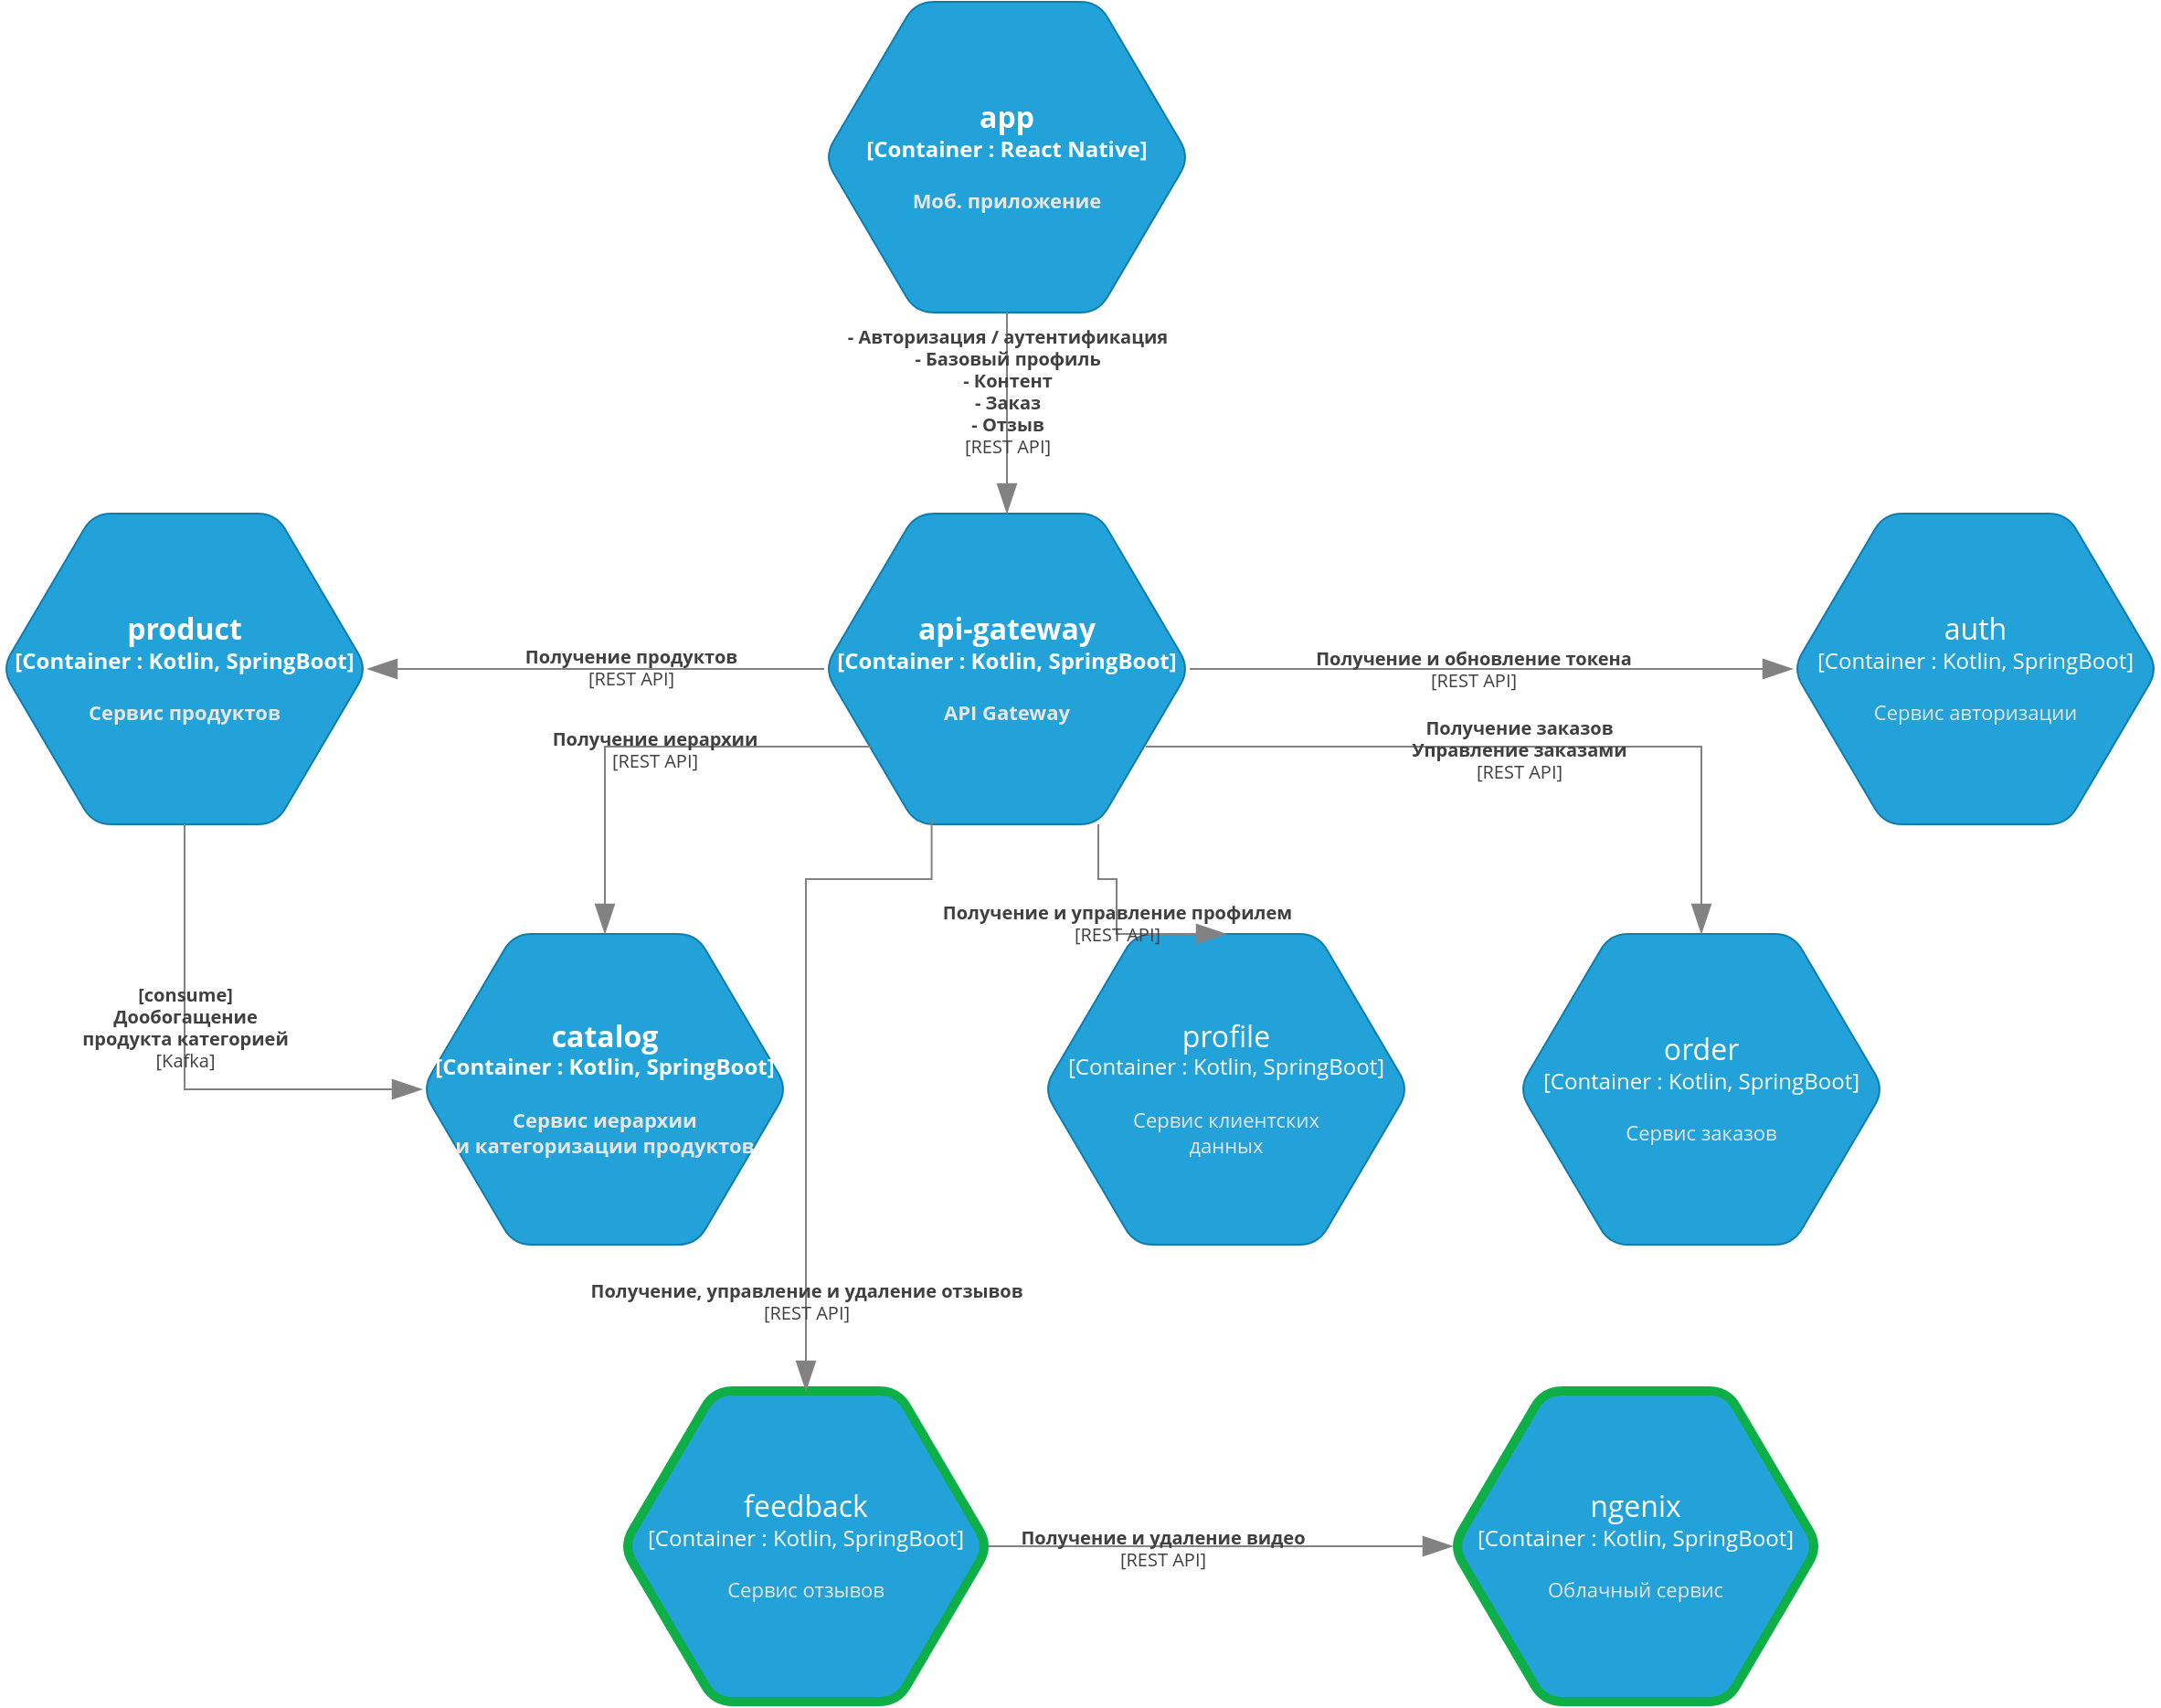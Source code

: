 <mxfile version="24.7.14">
  <diagram id="-5t1ZUr97IkeJ8Yv1GZE" name="Страница — 1">
    <mxGraphModel grid="1" page="1" gridSize="10" guides="1" tooltips="1" connect="1" arrows="1" fold="1" pageScale="1" pageWidth="827" pageHeight="1169" math="0" shadow="0">
      <root>
        <mxCell id="0" />
        <mxCell id="1" parent="0" />
        <object placeholders="1" c4Type="Relationship" c4Technology="REST API" c4Description="Получение продуктов" label="&lt;div style=&quot;text-align: left&quot;&gt;&lt;div style=&quot;text-align: center&quot;&gt;&lt;b&gt;%c4Description%&lt;/b&gt;&lt;/div&gt;&lt;div style=&quot;text-align: center&quot;&gt;[%c4Technology%]&lt;/div&gt;&lt;/div&gt;" id="FDDX-NDDX38mi1T4WzUE-5">
          <mxCell style="endArrow=blockThin;html=1;fontSize=10;fontColor=#404040;strokeWidth=1;endFill=1;strokeColor=#828282;elbow=vertical;metaEdit=1;endSize=14;startSize=14;jumpStyle=arc;jumpSize=16;rounded=0;labelBackgroundColor=none;labelBorderColor=none;fontFamily=Open Sans;fontSource=https%3A%2F%2Ffonts.googleapis.com%2Fcss%3Ffamily%3DOpen%2BSans;shape=connector;entryX=1;entryY=0.5;entryDx=0;entryDy=0;entryPerimeter=0;exitX=0;exitY=0.5;exitDx=0;exitDy=0;exitPerimeter=0;" edge="1" parent="1" source="hSGpxxj7y5QxquchO7KA-1" target="m5jGgpk4AVA-0VAhvVSC-1">
            <mxGeometry x="-0.152" y="-2" width="240" relative="1" as="geometry">
              <mxPoint x="1330" y="-717" as="sourcePoint" />
              <mxPoint x="730" y="-710" as="targetPoint" />
              <mxPoint as="offset" />
            </mxGeometry>
          </mxCell>
        </object>
        <object placeholders="1" c4Type="api-gateway" c4Container="Container " c4Technology="Kotlin, SpringBoot" c4Description="API Gateway" label="&lt;font style=&quot;font-size: 16px&quot;&gt;&lt;b&gt;%c4Type%&lt;/b&gt;&lt;/font&gt;&lt;div&gt;&lt;b&gt;[%c4Container%:&amp;nbsp;%c4Technology%]&lt;/b&gt;&lt;/div&gt;&lt;b&gt;&lt;br&gt;&lt;div&gt;&lt;font style=&quot;font-size: 11px&quot;&gt;&lt;font color=&quot;#E6E6E6&quot;&gt;%c4Description%&lt;/font&gt;&lt;/font&gt;&lt;/div&gt;&lt;/b&gt;" id="hSGpxxj7y5QxquchO7KA-1">
          <mxCell style="shape=hexagon;size=50;perimeter=hexagonPerimeter2;whiteSpace=wrap;html=1;fixedSize=1;rounded=1;labelBackgroundColor=none;fillColor=#23A2D9;fontSize=12;fontColor=#ffffff;align=center;strokeColor=#0E7DAD;metaEdit=1;points=[[0,0.5,0,0,0],[0.12,0.25,0,0,0],[0.13,0.75,0,0,0],[0.25,0,0,0,0],[0.25,1,0,0,0],[0.5,0,0,0,0],[0.5,1,0,0,0],[0.75,0,0,0,0],[0.75,1,0,0,0],[0.88,0.25,0,0,0],[0.88,0.75,0,0,0],[1,0.5,0,0,0]];resizable=0;fontFamily=Open Sans;fontSource=https%3A%2F%2Ffonts.googleapis.com%2Fcss%3Ffamily%3DOpen%2BSans;" vertex="1" parent="1">
            <mxGeometry x="1310" y="-760" width="200" height="170" as="geometry" />
          </mxCell>
        </object>
        <object placeholders="1" c4Type="app" c4Container="Container " c4Technology="React Native" c4Description="Моб. приложение" label="&lt;font style=&quot;font-size: 16px&quot;&gt;&lt;b&gt;%c4Type%&lt;/b&gt;&lt;/font&gt;&lt;div&gt;&lt;b&gt;[%c4Container%:&amp;nbsp;%c4Technology%]&lt;/b&gt;&lt;/div&gt;&lt;b&gt;&lt;br&gt;&lt;div&gt;&lt;font style=&quot;font-size: 11px&quot;&gt;&lt;font color=&quot;#E6E6E6&quot;&gt;%c4Description%&lt;/font&gt;&lt;/font&gt;&lt;/div&gt;&lt;/b&gt;" id="hSGpxxj7y5QxquchO7KA-2">
          <mxCell style="shape=hexagon;size=50;perimeter=hexagonPerimeter2;whiteSpace=wrap;html=1;fixedSize=1;rounded=1;labelBackgroundColor=none;fillColor=#23A2D9;fontSize=12;fontColor=#ffffff;align=center;strokeColor=#0E7DAD;metaEdit=1;points=[[0.5,0,0],[1,0.25,0],[1,0.5,0],[1,0.75,0],[0.5,1,0],[0,0.75,0],[0,0.5,0],[0,0.25,0]];resizable=0;fontFamily=Open Sans;fontSource=https%3A%2F%2Ffonts.googleapis.com%2Fcss%3Ffamily%3DOpen%2BSans;" vertex="1" parent="1">
            <mxGeometry x="1310" y="-1040" width="200" height="170" as="geometry" />
          </mxCell>
        </object>
        <object placeholders="1" c4Type="Relationship" c4Technology="REST API" c4Description="- Авторизация / аутентификация&#xa;- Базовый профиль&#xa;- Контент&#xa;- Заказ&#xa;- Отзыв" label="&lt;div style=&quot;text-align: left&quot;&gt;&lt;div style=&quot;text-align: center&quot;&gt;&lt;b&gt;%c4Description%&lt;/b&gt;&lt;/div&gt;&lt;div style=&quot;text-align: center&quot;&gt;[%c4Technology%]&lt;/div&gt;&lt;/div&gt;" id="hSGpxxj7y5QxquchO7KA-4">
          <mxCell style="endArrow=blockThin;html=1;fontSize=10;fontColor=#404040;strokeWidth=1;endFill=1;strokeColor=#828282;elbow=vertical;metaEdit=1;endSize=14;startSize=14;jumpStyle=arc;jumpSize=16;rounded=0;edgeStyle=orthogonalEdgeStyle;labelBackgroundColor=none;labelBorderColor=none;fontFamily=Open Sans;fontSource=https%3A%2F%2Ffonts.googleapis.com%2Fcss%3Ffamily%3DOpen%2BSans;shape=connector;exitX=0.5;exitY=1;exitDx=0;exitDy=0;exitPerimeter=0;entryX=0.5;entryY=0;entryDx=0;entryDy=0;entryPerimeter=0;" edge="1" parent="1" source="hSGpxxj7y5QxquchO7KA-2" target="hSGpxxj7y5QxquchO7KA-1">
            <mxGeometry x="-0.25" width="240" relative="1" as="geometry">
              <mxPoint x="1170" y="-954" as="sourcePoint" />
              <mxPoint x="1240" y="-550" as="targetPoint" />
              <mxPoint as="offset" />
              <Array as="points">
                <mxPoint x="1410" y="-830" />
                <mxPoint x="1410" y="-830" />
              </Array>
            </mxGeometry>
          </mxCell>
        </object>
        <object placeholders="1" c4Type="auth" c4Container="Container " c4Technology="Kotlin, SpringBoot" c4Description="Сервис авторизации" label="&lt;font style=&quot;font-size: 16px&quot;&gt;&lt;span&gt;%c4Type%&lt;/span&gt;&lt;/font&gt;&lt;div&gt;&lt;span&gt;[%c4Container%:&amp;nbsp;%c4Technology%]&lt;/span&gt;&lt;/div&gt;&lt;span&gt;&lt;br&gt;&lt;div&gt;&lt;font style=&quot;font-size: 11px&quot;&gt;&lt;font color=&quot;#E6E6E6&quot;&gt;%c4Description%&lt;/font&gt;&lt;/font&gt;&lt;/div&gt;&lt;/span&gt;" id="hSGpxxj7y5QxquchO7KA-5">
          <mxCell style="shape=hexagon;size=50;perimeter=hexagonPerimeter2;whiteSpace=wrap;html=1;fixedSize=1;rounded=1;labelBackgroundColor=none;fillColor=#23A2D9;fontSize=12;fontColor=#ffffff;align=center;strokeColor=#0E7DAD;metaEdit=1;points=[[0.5,0,0],[1,0.25,0],[1,0.5,0],[1,0.75,0],[0.5,1,0],[0,0.75,0],[0,0.5,0],[0,0.25,0]];resizable=0;fontFamily=Open Sans;fontSource=https%3A%2F%2Ffonts.googleapis.com%2Fcss%3Ffamily%3DOpen%2BSans;fontStyle=0" vertex="1" parent="1">
            <mxGeometry x="1840" y="-760" width="200" height="170" as="geometry" />
          </mxCell>
        </object>
        <object placeholders="1" c4Type="Relationship" c4Technology="REST API" c4Description="Получение и обновление токена" label="&lt;div style=&quot;text-align: left&quot;&gt;&lt;div style=&quot;text-align: center&quot;&gt;&lt;b&gt;%c4Description%&lt;/b&gt;&lt;/div&gt;&lt;div style=&quot;text-align: center&quot;&gt;[%c4Technology%]&lt;/div&gt;&lt;/div&gt;" id="hSGpxxj7y5QxquchO7KA-14">
          <mxCell style="endArrow=blockThin;html=1;fontSize=10;fontColor=#404040;strokeWidth=1;endFill=1;strokeColor=#828282;elbow=vertical;metaEdit=1;endSize=14;startSize=14;jumpStyle=arc;jumpSize=16;rounded=0;edgeStyle=orthogonalEdgeStyle;labelBackgroundColor=none;labelBorderColor=none;fontFamily=Open Sans;fontSource=https%3A%2F%2Ffonts.googleapis.com%2Fcss%3Ffamily%3DOpen%2BSans;shape=connector;exitX=1;exitY=0.5;exitDx=0;exitDy=0;exitPerimeter=0;entryX=0;entryY=0.5;entryDx=0;entryDy=0;entryPerimeter=0;" edge="1" parent="1" source="hSGpxxj7y5QxquchO7KA-1" target="hSGpxxj7y5QxquchO7KA-5">
            <mxGeometry x="-0.065" y="1" width="240" relative="1" as="geometry">
              <mxPoint x="1660" y="-680" as="sourcePoint" />
              <mxPoint x="1710" y="-770" as="targetPoint" />
              <mxPoint as="offset" />
              <Array as="points">
                <mxPoint x="1620" y="-675" />
                <mxPoint x="1620" y="-675" />
              </Array>
            </mxGeometry>
          </mxCell>
        </object>
        <object placeholders="1" c4Type="product" c4Container="Container " c4Technology="Kotlin, SpringBoot" c4Description="Сервис продуктов" label="&lt;font style=&quot;font-size: 16px&quot;&gt;&lt;b&gt;%c4Type%&lt;/b&gt;&lt;/font&gt;&lt;div&gt;&lt;b&gt;[%c4Container%:&amp;nbsp;%c4Technology%]&lt;/b&gt;&lt;/div&gt;&lt;b&gt;&lt;br&gt;&lt;div&gt;&lt;font style=&quot;font-size: 11px&quot;&gt;&lt;font color=&quot;#E6E6E6&quot;&gt;%c4Description%&lt;/font&gt;&lt;/font&gt;&lt;/div&gt;&lt;/b&gt;" id="m5jGgpk4AVA-0VAhvVSC-1">
          <mxCell style="shape=hexagon;size=50;perimeter=hexagonPerimeter2;whiteSpace=wrap;html=1;fixedSize=1;rounded=1;labelBackgroundColor=none;fillColor=#23A2D9;fontSize=12;fontColor=#ffffff;align=center;strokeColor=#0E7DAD;metaEdit=1;points=[[0,0.5,0,0,0],[0.12,0.25,0,0,0],[0.13,0.75,0,0,0],[0.25,0,0,0,0],[0.25,1,0,0,0],[0.5,0,0,0,0],[0.5,1,0,0,0],[0.75,0,0,0,0],[0.75,1,0,0,0],[0.88,0.25,0,0,0],[0.88,0.75,0,0,0],[1,0.5,0,0,0]];resizable=0;fontFamily=Open Sans;fontSource=https%3A%2F%2Ffonts.googleapis.com%2Fcss%3Ffamily%3DOpen%2BSans;" vertex="1" parent="1">
            <mxGeometry x="860" y="-760" width="200" height="170" as="geometry" />
          </mxCell>
        </object>
        <object placeholders="1" c4Type="catalog" c4Container="Container " c4Technology="Kotlin, SpringBoot" c4Description="Сервис иерархии&#xa;и категоризации продуктов" label="&lt;font style=&quot;font-size: 16px&quot;&gt;&lt;b&gt;%c4Type%&lt;/b&gt;&lt;/font&gt;&lt;div&gt;&lt;b&gt;[%c4Container%:&amp;nbsp;%c4Technology%]&lt;/b&gt;&lt;/div&gt;&lt;b&gt;&lt;br&gt;&lt;div&gt;&lt;font style=&quot;font-size: 11px&quot;&gt;&lt;font color=&quot;#E6E6E6&quot;&gt;%c4Description%&lt;/font&gt;&lt;/font&gt;&lt;/div&gt;&lt;/b&gt;" id="m5jGgpk4AVA-0VAhvVSC-3">
          <mxCell style="shape=hexagon;size=50;perimeter=hexagonPerimeter2;whiteSpace=wrap;html=1;fixedSize=1;rounded=1;labelBackgroundColor=none;fillColor=#23A2D9;fontSize=12;fontColor=#ffffff;align=center;strokeColor=#0E7DAD;metaEdit=1;points=[[0,0.5,0,0,0],[0.12,0.25,0,0,0],[0.13,0.75,0,0,0],[0.25,0,0,0,0],[0.25,1,0,0,0],[0.5,0,0,0,0],[0.5,1,0,0,0],[0.75,0,0,0,0],[0.75,1,0,0,0],[0.88,0.25,0,0,0],[0.88,0.75,0,0,0],[1,0.5,0,0,0]];resizable=0;fontFamily=Open Sans;fontSource=https%3A%2F%2Ffonts.googleapis.com%2Fcss%3Ffamily%3DOpen%2BSans;" vertex="1" parent="1">
            <mxGeometry x="1090" y="-530" width="200" height="170" as="geometry" />
          </mxCell>
        </object>
        <object placeholders="1" c4Type="Relationship" c4Technology="REST API" c4Description="Получение иерархии" label="&lt;div style=&quot;text-align: left&quot;&gt;&lt;div style=&quot;text-align: center&quot;&gt;&lt;b&gt;%c4Description%&lt;/b&gt;&lt;/div&gt;&lt;div style=&quot;text-align: center&quot;&gt;[%c4Technology%]&lt;/div&gt;&lt;/div&gt;" id="m5jGgpk4AVA-0VAhvVSC-4">
          <mxCell style="endArrow=blockThin;html=1;fontSize=10;fontColor=#404040;strokeWidth=1;endFill=1;strokeColor=#828282;elbow=vertical;metaEdit=1;endSize=14;startSize=14;jumpStyle=arc;jumpSize=16;rounded=0;edgeStyle=orthogonalEdgeStyle;labelBackgroundColor=none;labelBorderColor=none;fontFamily=Open Sans;fontSource=https%3A%2F%2Ffonts.googleapis.com%2Fcss%3Ffamily%3DOpen%2BSans;shape=connector;exitX=0.13;exitY=0.75;exitDx=0;exitDy=0;exitPerimeter=0;entryX=0.5;entryY=0;entryDx=0;entryDy=0;entryPerimeter=0;" edge="1" parent="1" source="hSGpxxj7y5QxquchO7KA-1" target="m5jGgpk4AVA-0VAhvVSC-3">
            <mxGeometry x="-0.037" width="240" relative="1" as="geometry">
              <mxPoint x="1093" y="-624" as="sourcePoint" />
              <mxPoint x="1080" y="-360" as="targetPoint" />
              <mxPoint as="offset" />
              <Array as="points">
                <mxPoint x="1190" y="-632" />
              </Array>
            </mxGeometry>
          </mxCell>
        </object>
        <object placeholders="1" c4Type="profile" c4Container="Container " c4Technology="Kotlin, SpringBoot" c4Description="Сервис клиентских&#xa;данных" label="&lt;font style=&quot;font-size: 16px&quot;&gt;&lt;span&gt;%c4Type%&lt;/span&gt;&lt;/font&gt;&lt;div&gt;&lt;span&gt;[%c4Container%:&amp;nbsp;%c4Technology%]&lt;/span&gt;&lt;/div&gt;&lt;span&gt;&lt;br&gt;&lt;div&gt;&lt;font style=&quot;font-size: 11px&quot;&gt;&lt;font color=&quot;#E6E6E6&quot;&gt;%c4Description%&lt;/font&gt;&lt;/font&gt;&lt;/div&gt;&lt;/span&gt;" id="m5jGgpk4AVA-0VAhvVSC-5">
          <mxCell style="shape=hexagon;size=50;perimeter=hexagonPerimeter2;whiteSpace=wrap;html=1;fixedSize=1;rounded=1;labelBackgroundColor=none;fillColor=#23A2D9;fontSize=12;fontColor=#ffffff;align=center;strokeColor=#0E7DAD;metaEdit=1;points=[[0.5,0,0],[1,0.25,0],[1,0.5,0],[1,0.75,0],[0.5,1,0],[0,0.75,0],[0,0.5,0],[0,0.25,0]];resizable=0;fontFamily=Open Sans;fontSource=https%3A%2F%2Ffonts.googleapis.com%2Fcss%3Ffamily%3DOpen%2BSans;fontStyle=0" vertex="1" parent="1">
            <mxGeometry x="1430" y="-530" width="200" height="170" as="geometry" />
          </mxCell>
        </object>
        <object placeholders="1" c4Type="Relationship" c4Technology="REST API" c4Description="Получение и управление профилем" label="&lt;div style=&quot;text-align: left&quot;&gt;&lt;div style=&quot;text-align: center&quot;&gt;&lt;b&gt;%c4Description%&lt;/b&gt;&lt;/div&gt;&lt;div style=&quot;text-align: center&quot;&gt;[%c4Technology%]&lt;/div&gt;&lt;/div&gt;" id="m5jGgpk4AVA-0VAhvVSC-6">
          <mxCell style="endArrow=blockThin;html=1;fontSize=10;fontColor=#404040;strokeWidth=1;endFill=1;strokeColor=#828282;elbow=vertical;metaEdit=1;endSize=14;startSize=14;jumpStyle=arc;jumpSize=16;rounded=0;edgeStyle=orthogonalEdgeStyle;labelBackgroundColor=none;labelBorderColor=none;fontFamily=Open Sans;fontSource=https%3A%2F%2Ffonts.googleapis.com%2Fcss%3Ffamily%3DOpen%2BSans;shape=connector;entryX=0.5;entryY=0;entryDx=0;entryDy=0;entryPerimeter=0;" edge="1" parent="1" source="hSGpxxj7y5QxquchO7KA-1" target="m5jGgpk4AVA-0VAhvVSC-5">
            <mxGeometry x="-0.037" width="240" relative="1" as="geometry">
              <mxPoint x="1370" y="-580" as="sourcePoint" />
              <mxPoint x="1560" y="-490" as="targetPoint" />
              <mxPoint as="offset" />
              <Array as="points">
                <mxPoint x="1460" y="-560" />
                <mxPoint x="1470" y="-560" />
                <mxPoint x="1470" y="-530" />
              </Array>
            </mxGeometry>
          </mxCell>
        </object>
        <object placeholders="1" c4Type="order" c4Container="Container " c4Technology="Kotlin, SpringBoot" c4Description="Сервис заказов" label="&lt;font style=&quot;font-size: 16px&quot;&gt;&lt;span&gt;%c4Type%&lt;/span&gt;&lt;/font&gt;&lt;div&gt;&lt;span&gt;[%c4Container%:&amp;nbsp;%c4Technology%]&lt;/span&gt;&lt;/div&gt;&lt;span&gt;&lt;br&gt;&lt;div&gt;&lt;font style=&quot;font-size: 11px&quot;&gt;&lt;font color=&quot;#E6E6E6&quot;&gt;%c4Description%&lt;/font&gt;&lt;/font&gt;&lt;/div&gt;&lt;/span&gt;" id="m5jGgpk4AVA-0VAhvVSC-7">
          <mxCell style="shape=hexagon;size=50;perimeter=hexagonPerimeter2;whiteSpace=wrap;html=1;fixedSize=1;rounded=1;labelBackgroundColor=none;fillColor=#23A2D9;fontSize=12;fontColor=#ffffff;align=center;strokeColor=#0E7DAD;metaEdit=1;points=[[0,0.5,0,0,0],[0.12,0.25,0,0,0],[0.12,0.75,0,0,0],[0.25,0,0,0,0],[0.25,1,0,0,0],[0.5,0,0,0,0],[0.5,1,0,0,0],[0.75,0,0,0,0],[0.75,1,0,0,0],[0.88,0.75,0,0,0],[0.89,0.25,0,0,0],[1,0.5,0,0,0]];resizable=0;fontFamily=Open Sans;fontSource=https%3A%2F%2Ffonts.googleapis.com%2Fcss%3Ffamily%3DOpen%2BSans;fontStyle=0" vertex="1" parent="1">
            <mxGeometry x="1690" y="-530" width="200" height="170" as="geometry" />
          </mxCell>
        </object>
        <object placeholders="1" c4Type="Relationship" c4Technology="REST API" c4Description="Получение заказов&#xa;Управление заказами" label="&lt;div style=&quot;text-align: left&quot;&gt;&lt;div style=&quot;text-align: center&quot;&gt;&lt;b&gt;%c4Description%&lt;/b&gt;&lt;/div&gt;&lt;div style=&quot;text-align: center&quot;&gt;[%c4Technology%]&lt;/div&gt;&lt;/div&gt;" id="m5jGgpk4AVA-0VAhvVSC-11">
          <mxCell style="endArrow=blockThin;html=1;fontSize=10;fontColor=#404040;strokeWidth=1;endFill=1;strokeColor=#828282;elbow=vertical;metaEdit=1;endSize=14;startSize=14;jumpStyle=arc;jumpSize=16;rounded=0;edgeStyle=orthogonalEdgeStyle;exitX=0.88;exitY=0.75;exitDx=0;exitDy=0;exitPerimeter=0;entryX=0.5;entryY=0;entryDx=0;entryDy=0;entryPerimeter=0;align=center;verticalAlign=middle;fontFamily=Open Sans;fontSource=https%3A%2F%2Ffonts.googleapis.com%2Fcss%3Ffamily%3DOpen%2BSans;labelBorderColor=none;labelBackgroundColor=none;" edge="1" parent="1" source="hSGpxxj7y5QxquchO7KA-1" target="m5jGgpk4AVA-0VAhvVSC-7">
            <mxGeometry width="240" relative="1" as="geometry">
              <mxPoint x="1550" y="-560" as="sourcePoint" />
              <mxPoint x="1790" y="-560" as="targetPoint" />
            </mxGeometry>
          </mxCell>
        </object>
        <object placeholders="1" c4Type="feedback" c4Container="Container " c4Technology="Kotlin, SpringBoot" c4Description="Сервис отзывов" label="&lt;font style=&quot;font-size: 16px&quot;&gt;&lt;span&gt;%c4Type%&lt;/span&gt;&lt;/font&gt;&lt;div&gt;&lt;span&gt;[%c4Container%:&amp;nbsp;%c4Technology%]&lt;/span&gt;&lt;/div&gt;&lt;span&gt;&lt;br&gt;&lt;div&gt;&lt;font style=&quot;font-size: 11px&quot;&gt;&lt;font color=&quot;#E6E6E6&quot;&gt;%c4Description%&lt;/font&gt;&lt;/font&gt;&lt;/div&gt;&lt;/span&gt;" id="m5jGgpk4AVA-0VAhvVSC-12">
          <mxCell style="shape=hexagon;size=50;perimeter=hexagonPerimeter2;whiteSpace=wrap;html=1;fixedSize=1;rounded=1;labelBackgroundColor=none;fillColor=#23A2D9;fontSize=12;fontColor=#ffffff;align=center;strokeColor=#0eaf46;metaEdit=1;points=[[0.5,0,0],[1,0.25,0],[1,0.5,0],[1,0.75,0],[0.5,1,0],[0,0.75,0],[0,0.5,0],[0,0.25,0]];resizable=0;fontFamily=Open Sans;fontSource=https%3A%2F%2Ffonts.googleapis.com%2Fcss%3Ffamily%3DOpen%2BSans;fontStyle=0;strokeWidth=5;" vertex="1" parent="1">
            <mxGeometry x="1200" y="-280" width="200" height="170" as="geometry" />
          </mxCell>
        </object>
        <object placeholders="1" c4Type="Relationship" c4Technology="Kafka" c4Description="[consume]&#xa;Дообогащение&#xa;продукта категорией" label="&lt;div style=&quot;text-align: left&quot;&gt;&lt;div style=&quot;text-align: center&quot;&gt;&lt;b&gt;%c4Description%&lt;/b&gt;&lt;/div&gt;&lt;div style=&quot;text-align: center&quot;&gt;[%c4Technology%]&lt;/div&gt;&lt;/div&gt;" id="m5jGgpk4AVA-0VAhvVSC-14">
          <mxCell style="endArrow=blockThin;html=1;fontSize=10;fontColor=#404040;strokeWidth=1;endFill=1;strokeColor=#828282;elbow=vertical;metaEdit=1;endSize=14;startSize=14;jumpStyle=arc;jumpSize=16;rounded=0;edgeStyle=orthogonalEdgeStyle;labelBackgroundColor=none;labelBorderColor=none;fontFamily=Open Sans;fontSource=https%3A%2F%2Ffonts.googleapis.com%2Fcss%3Ffamily%3DOpen%2BSans;shape=connector;entryX=0;entryY=0.5;entryDx=0;entryDy=0;entryPerimeter=0;exitX=0.5;exitY=1;exitDx=0;exitDy=0;exitPerimeter=0;" edge="1" parent="1" source="m5jGgpk4AVA-0VAhvVSC-1" target="m5jGgpk4AVA-0VAhvVSC-3">
            <mxGeometry x="-0.2" width="240" relative="1" as="geometry">
              <mxPoint x="990" y="-440" as="sourcePoint" />
              <mxPoint x="1112" y="-203" as="targetPoint" />
              <mxPoint as="offset" />
              <Array as="points">
                <mxPoint x="960" y="-445" />
              </Array>
            </mxGeometry>
          </mxCell>
        </object>
        <object placeholders="1" c4Type="Relationship" c4Technology="REST API" c4Description="Получение, управление и удаление отзывов" label="&lt;div style=&quot;text-align: left&quot;&gt;&lt;div style=&quot;text-align: center&quot;&gt;&lt;b&gt;%c4Description%&lt;/b&gt;&lt;/div&gt;&lt;div style=&quot;text-align: center&quot;&gt;[%c4Technology%]&lt;/div&gt;&lt;/div&gt;" id="JIlyPNwijEK8Dcm1gejB-4">
          <mxCell style="endArrow=blockThin;html=1;fontSize=10;fontColor=#404040;strokeWidth=1;endFill=1;strokeColor=#828282;elbow=vertical;metaEdit=1;endSize=14;startSize=14;jumpStyle=arc;jumpSize=16;rounded=0;edgeStyle=orthogonalEdgeStyle;labelBackgroundColor=none;labelBorderColor=none;fontFamily=Open Sans;fontSource=https%3A%2F%2Ffonts.googleapis.com%2Fcss%3Ffamily%3DOpen%2BSans;shape=connector;exitX=0.294;exitY=0.98;exitDx=0;exitDy=0;exitPerimeter=0;entryX=0.5;entryY=0;entryDx=0;entryDy=0;entryPerimeter=0;" edge="1" parent="1" source="hSGpxxj7y5QxquchO7KA-1" target="m5jGgpk4AVA-0VAhvVSC-12">
            <mxGeometry x="0.738" width="240" relative="1" as="geometry">
              <mxPoint x="1790" y="-320" as="sourcePoint" />
              <mxPoint x="1510" y="-159.93" as="targetPoint" />
              <mxPoint as="offset" />
              <Array as="points">
                <mxPoint x="1369" y="-560" />
                <mxPoint x="1300" y="-560" />
              </Array>
            </mxGeometry>
          </mxCell>
        </object>
        <object placeholders="1" c4Type="ngenix" c4Container="Container " c4Technology="Kotlin, SpringBoot" c4Description="Облачный сервис" label="&lt;font style=&quot;font-size: 16px&quot;&gt;&lt;span&gt;%c4Type%&lt;/span&gt;&lt;/font&gt;&lt;div&gt;&lt;span&gt;[%c4Container%:&amp;nbsp;%c4Technology%]&lt;/span&gt;&lt;/div&gt;&lt;span&gt;&lt;br&gt;&lt;div&gt;&lt;font style=&quot;font-size: 11px&quot;&gt;&lt;font color=&quot;#E6E6E6&quot;&gt;%c4Description%&lt;/font&gt;&lt;/font&gt;&lt;/div&gt;&lt;/span&gt;" id="RhvK2ADDBJpFufxUoBk4-1">
          <mxCell style="shape=hexagon;size=50;perimeter=hexagonPerimeter2;whiteSpace=wrap;html=1;fixedSize=1;rounded=1;labelBackgroundColor=none;fillColor=#23A2D9;fontSize=12;fontColor=#ffffff;align=center;strokeColor=#0eaf46;metaEdit=1;points=[[0.5,0,0],[1,0.25,0],[1,0.5,0],[1,0.75,0],[0.5,1,0],[0,0.75,0],[0,0.5,0],[0,0.25,0]];resizable=0;fontFamily=Open Sans;fontSource=https%3A%2F%2Ffonts.googleapis.com%2Fcss%3Ffamily%3DOpen%2BSans;fontStyle=0;strokeWidth=5;" vertex="1" parent="1">
            <mxGeometry x="1654" y="-280" width="200" height="170" as="geometry" />
          </mxCell>
        </object>
        <object placeholders="1" c4Type="Relationship" c4Technology="REST API" c4Description="Получение и удаление видео" label="&lt;div style=&quot;text-align: left&quot;&gt;&lt;div style=&quot;text-align: center&quot;&gt;&lt;b&gt;%c4Description%&lt;/b&gt;&lt;/div&gt;&lt;div style=&quot;text-align: center&quot;&gt;[%c4Technology%]&lt;/div&gt;&lt;/div&gt;" id="RhvK2ADDBJpFufxUoBk4-3">
          <mxCell style="endArrow=blockThin;html=1;fontSize=10;fontColor=#404040;strokeWidth=1;endFill=1;strokeColor=#828282;elbow=vertical;metaEdit=1;endSize=14;startSize=14;jumpStyle=arc;jumpSize=16;rounded=0;edgeStyle=orthogonalEdgeStyle;labelBackgroundColor=none;labelBorderColor=none;fontFamily=Open Sans;fontSource=https%3A%2F%2Ffonts.googleapis.com%2Fcss%3Ffamily%3DOpen%2BSans;shape=connector;entryX=0;entryY=0.5;entryDx=0;entryDy=0;entryPerimeter=0;exitX=1;exitY=0.5;exitDx=0;exitDy=0;exitPerimeter=0;" edge="1" parent="1" source="m5jGgpk4AVA-0VAhvVSC-12" target="RhvK2ADDBJpFufxUoBk4-1">
            <mxGeometry x="-0.252" width="240" relative="1" as="geometry">
              <mxPoint x="1400" y="-195" as="sourcePoint" />
              <mxPoint x="1420" y="-750" as="targetPoint" />
              <mxPoint as="offset" />
              <Array as="points" />
            </mxGeometry>
          </mxCell>
        </object>
      </root>
    </mxGraphModel>
  </diagram>
</mxfile>
